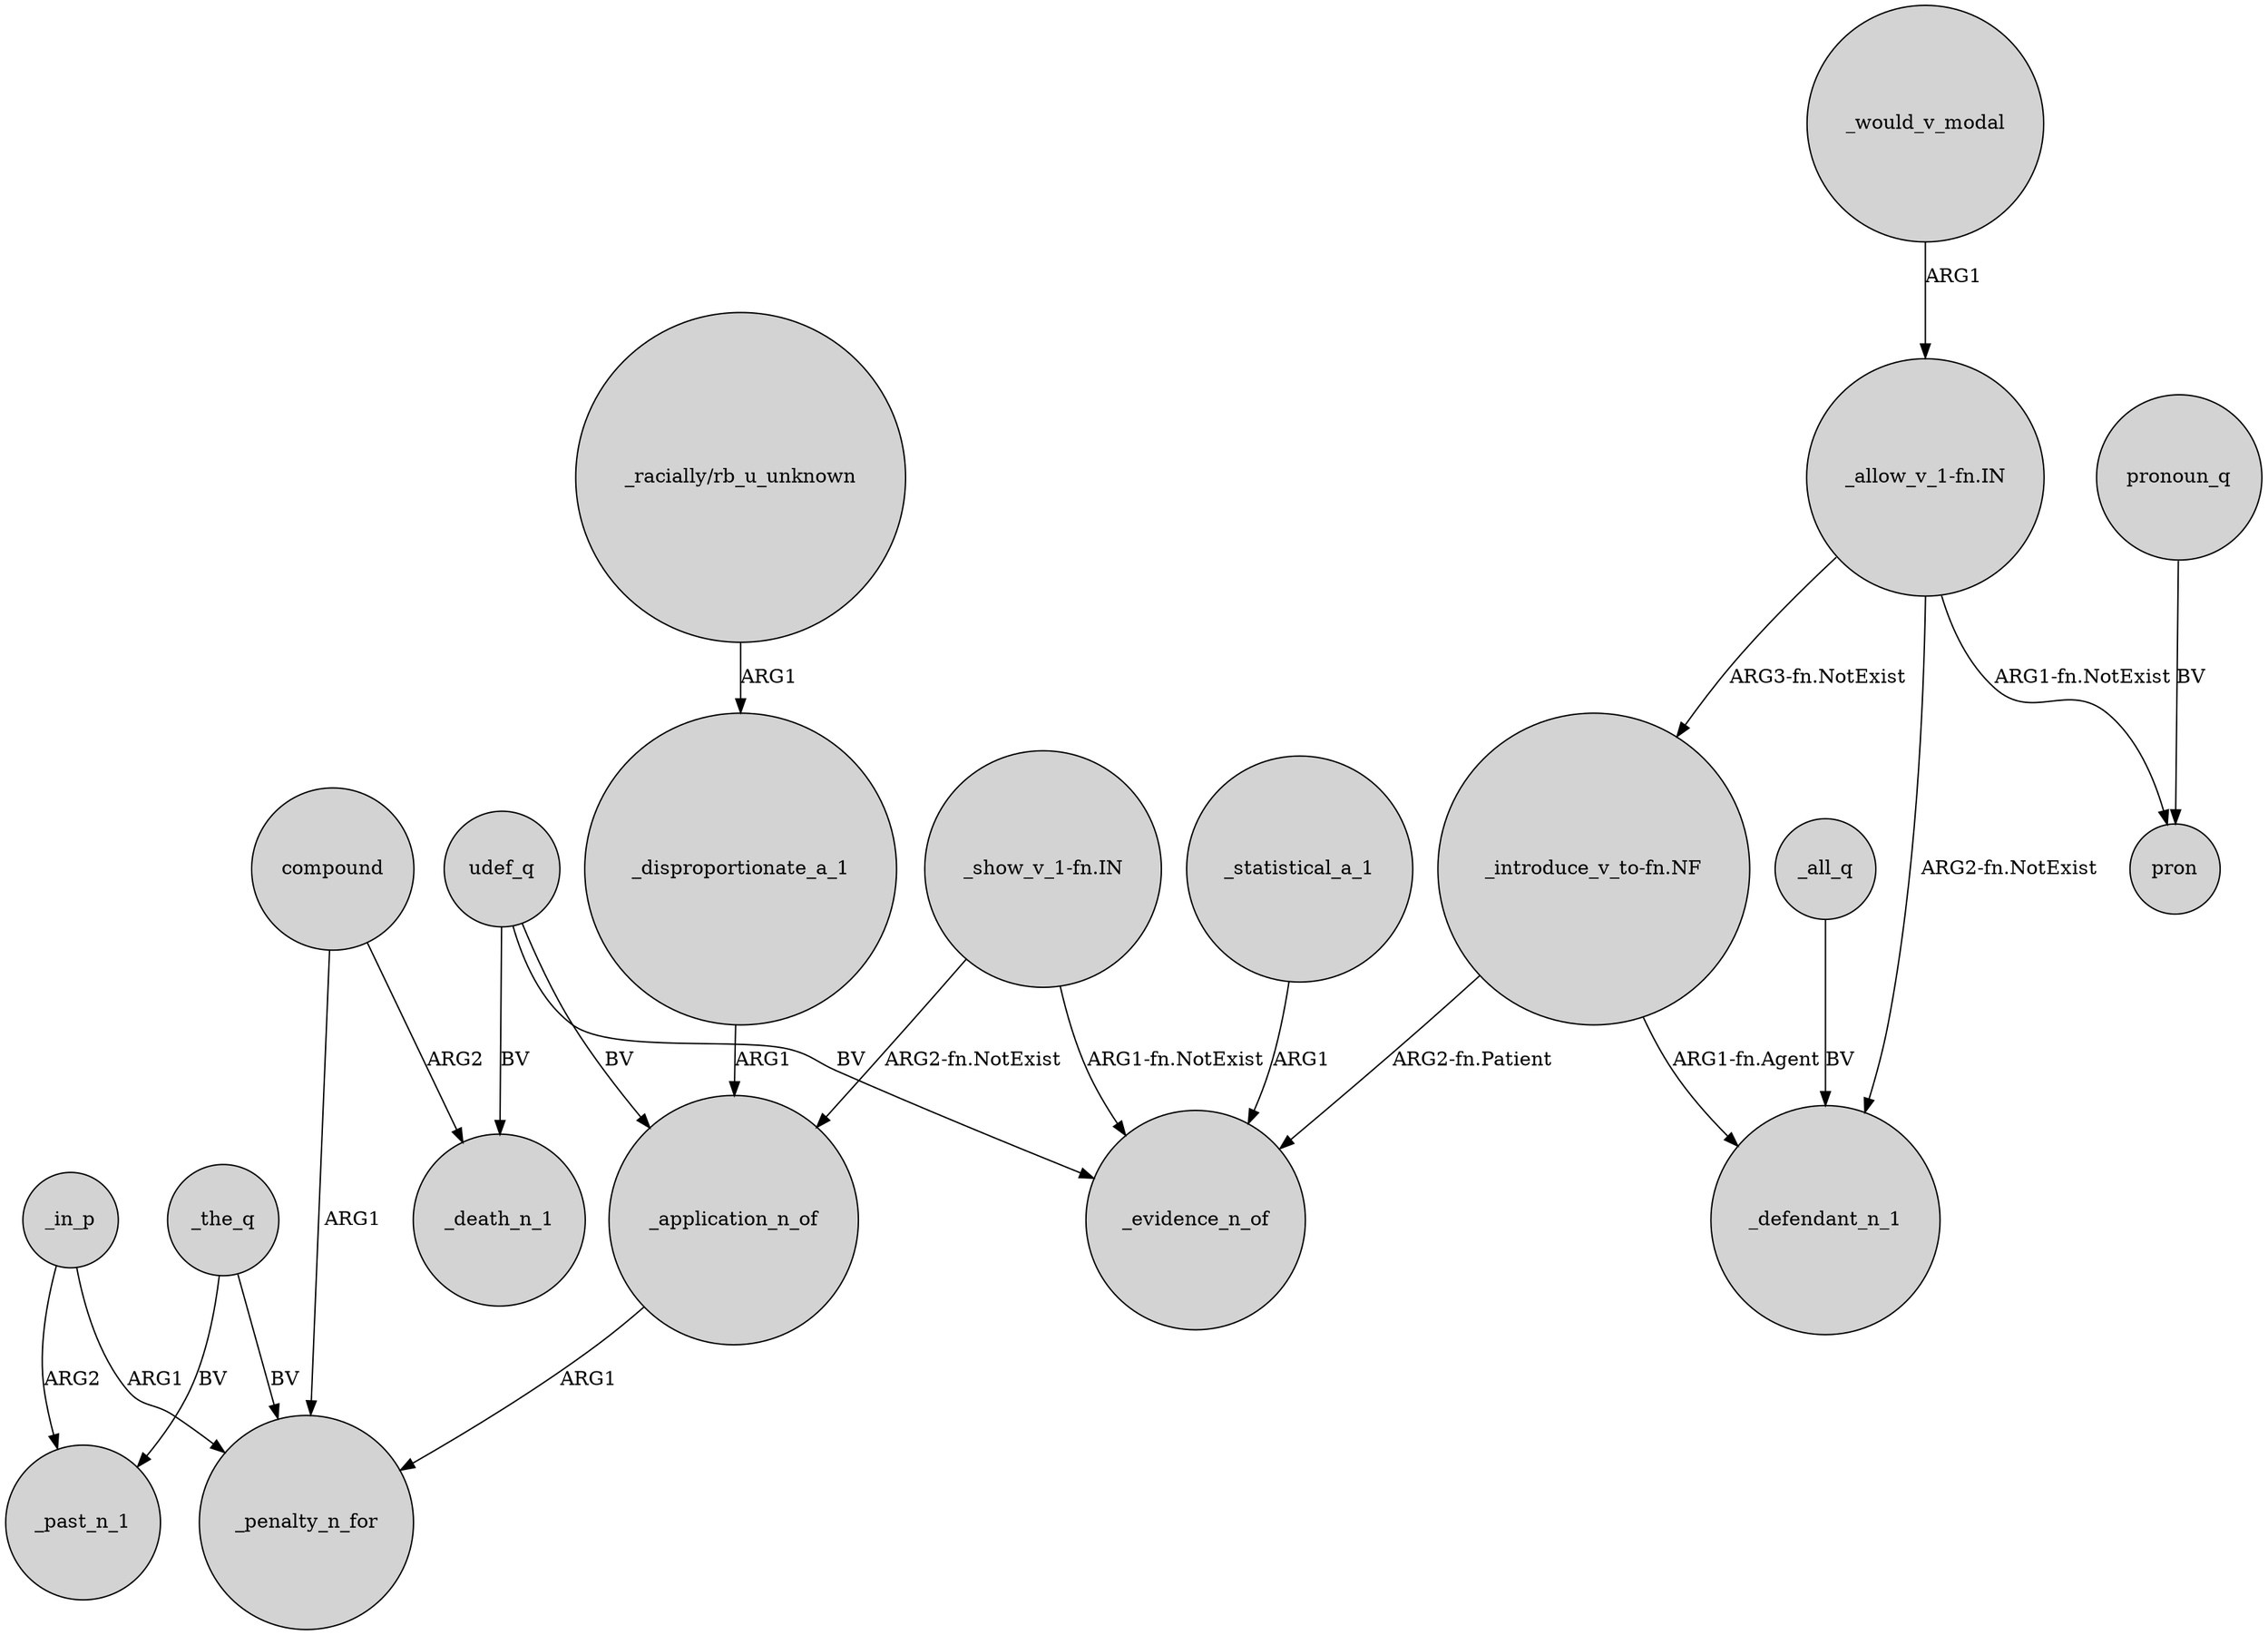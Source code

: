 digraph {
	node [shape=circle style=filled]
	"_racially/rb_u_unknown" -> _disproportionate_a_1 [label=ARG1]
	_all_q -> _defendant_n_1 [label=BV]
	_in_p -> _past_n_1 [label=ARG2]
	"_introduce_v_to-fn.NF" -> _defendant_n_1 [label="ARG1-fn.Agent"]
	compound -> _penalty_n_for [label=ARG1]
	udef_q -> _evidence_n_of [label=BV]
	"_show_v_1-fn.IN" -> _evidence_n_of [label="ARG1-fn.NotExist"]
	_in_p -> _penalty_n_for [label=ARG1]
	_statistical_a_1 -> _evidence_n_of [label=ARG1]
	"_allow_v_1-fn.IN" -> _defendant_n_1 [label="ARG2-fn.NotExist"]
	udef_q -> _application_n_of [label=BV]
	"_allow_v_1-fn.IN" -> "_introduce_v_to-fn.NF" [label="ARG3-fn.NotExist"]
	compound -> _death_n_1 [label=ARG2]
	pronoun_q -> pron [label=BV]
	_application_n_of -> _penalty_n_for [label=ARG1]
	_the_q -> _past_n_1 [label=BV]
	"_allow_v_1-fn.IN" -> pron [label="ARG1-fn.NotExist"]
	_would_v_modal -> "_allow_v_1-fn.IN" [label=ARG1]
	"_introduce_v_to-fn.NF" -> _evidence_n_of [label="ARG2-fn.Patient"]
	"_show_v_1-fn.IN" -> _application_n_of [label="ARG2-fn.NotExist"]
	udef_q -> _death_n_1 [label=BV]
	_disproportionate_a_1 -> _application_n_of [label=ARG1]
	_the_q -> _penalty_n_for [label=BV]
}
